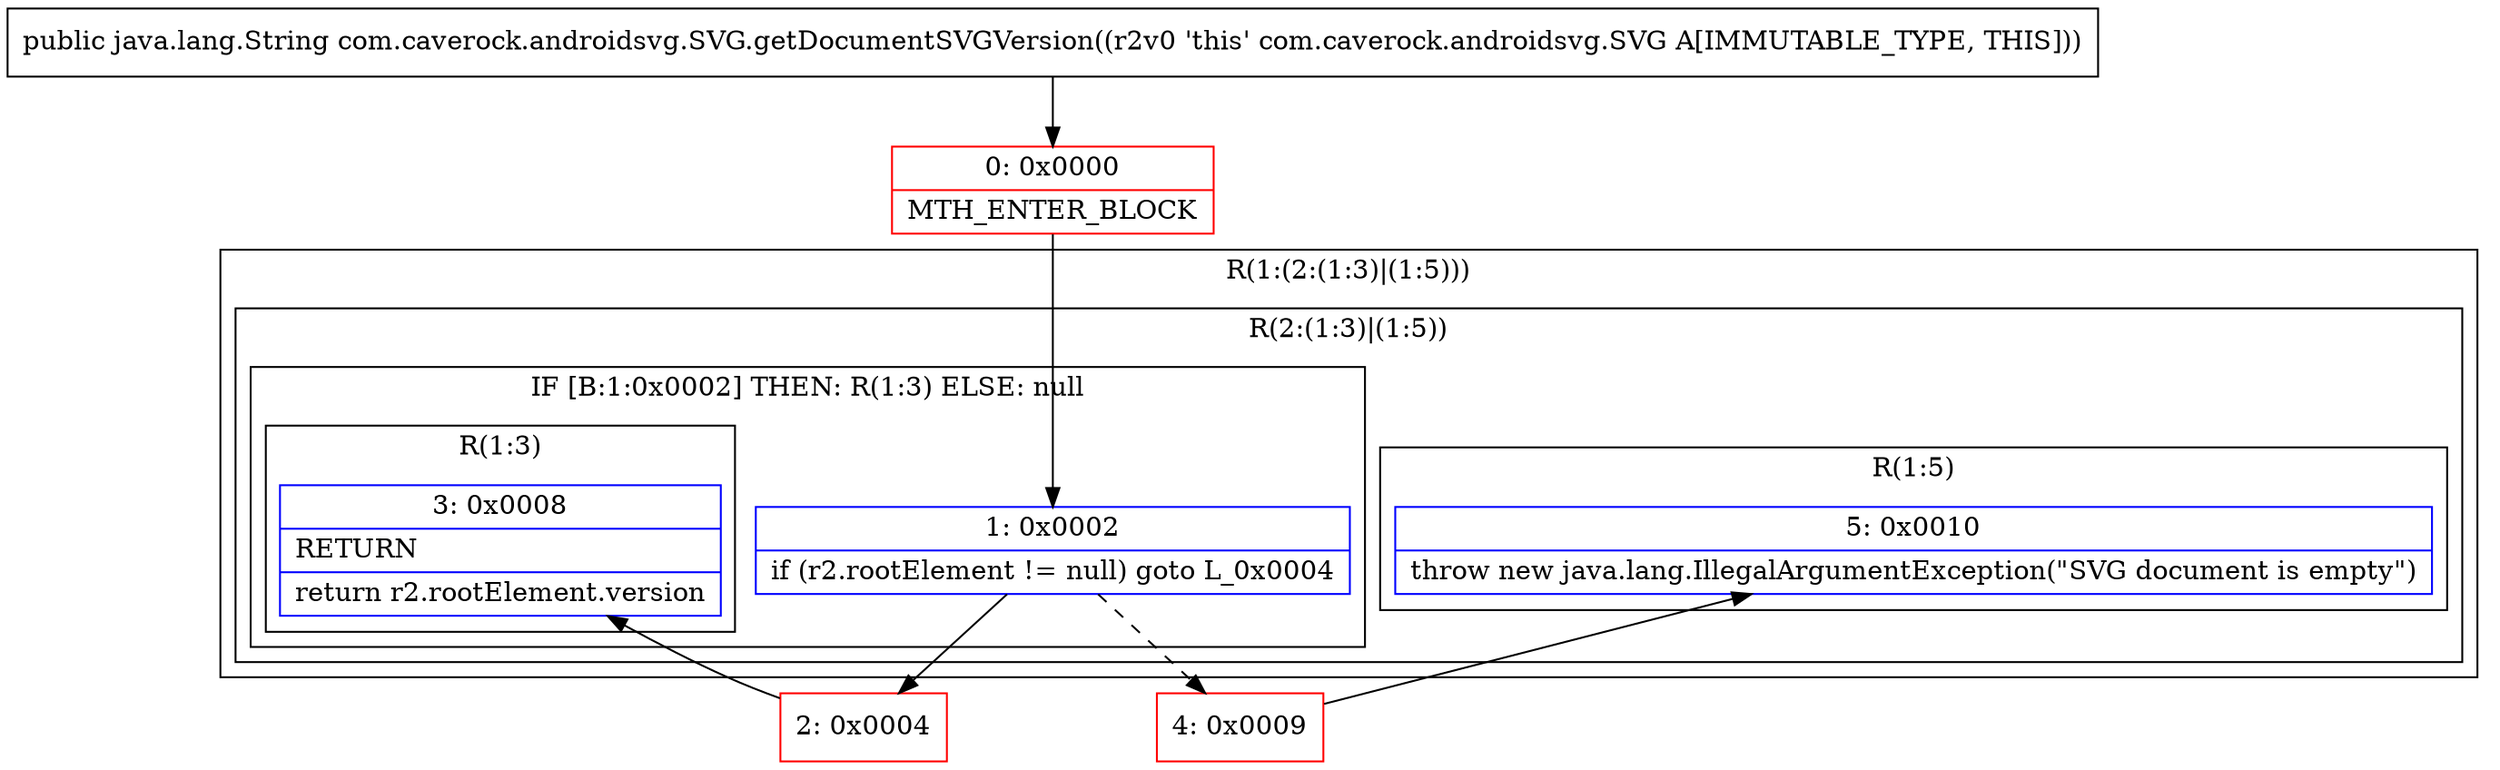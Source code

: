 digraph "CFG forcom.caverock.androidsvg.SVG.getDocumentSVGVersion()Ljava\/lang\/String;" {
subgraph cluster_Region_456741134 {
label = "R(1:(2:(1:3)|(1:5)))";
node [shape=record,color=blue];
subgraph cluster_Region_21323871 {
label = "R(2:(1:3)|(1:5))";
node [shape=record,color=blue];
subgraph cluster_IfRegion_195075752 {
label = "IF [B:1:0x0002] THEN: R(1:3) ELSE: null";
node [shape=record,color=blue];
Node_1 [shape=record,label="{1\:\ 0x0002|if (r2.rootElement != null) goto L_0x0004\l}"];
subgraph cluster_Region_1228613102 {
label = "R(1:3)";
node [shape=record,color=blue];
Node_3 [shape=record,label="{3\:\ 0x0008|RETURN\l|return r2.rootElement.version\l}"];
}
}
subgraph cluster_Region_417049830 {
label = "R(1:5)";
node [shape=record,color=blue];
Node_5 [shape=record,label="{5\:\ 0x0010|throw new java.lang.IllegalArgumentException(\"SVG document is empty\")\l}"];
}
}
}
Node_0 [shape=record,color=red,label="{0\:\ 0x0000|MTH_ENTER_BLOCK\l}"];
Node_2 [shape=record,color=red,label="{2\:\ 0x0004}"];
Node_4 [shape=record,color=red,label="{4\:\ 0x0009}"];
MethodNode[shape=record,label="{public java.lang.String com.caverock.androidsvg.SVG.getDocumentSVGVersion((r2v0 'this' com.caverock.androidsvg.SVG A[IMMUTABLE_TYPE, THIS])) }"];
MethodNode -> Node_0;
Node_1 -> Node_2;
Node_1 -> Node_4[style=dashed];
Node_0 -> Node_1;
Node_2 -> Node_3;
Node_4 -> Node_5;
}

